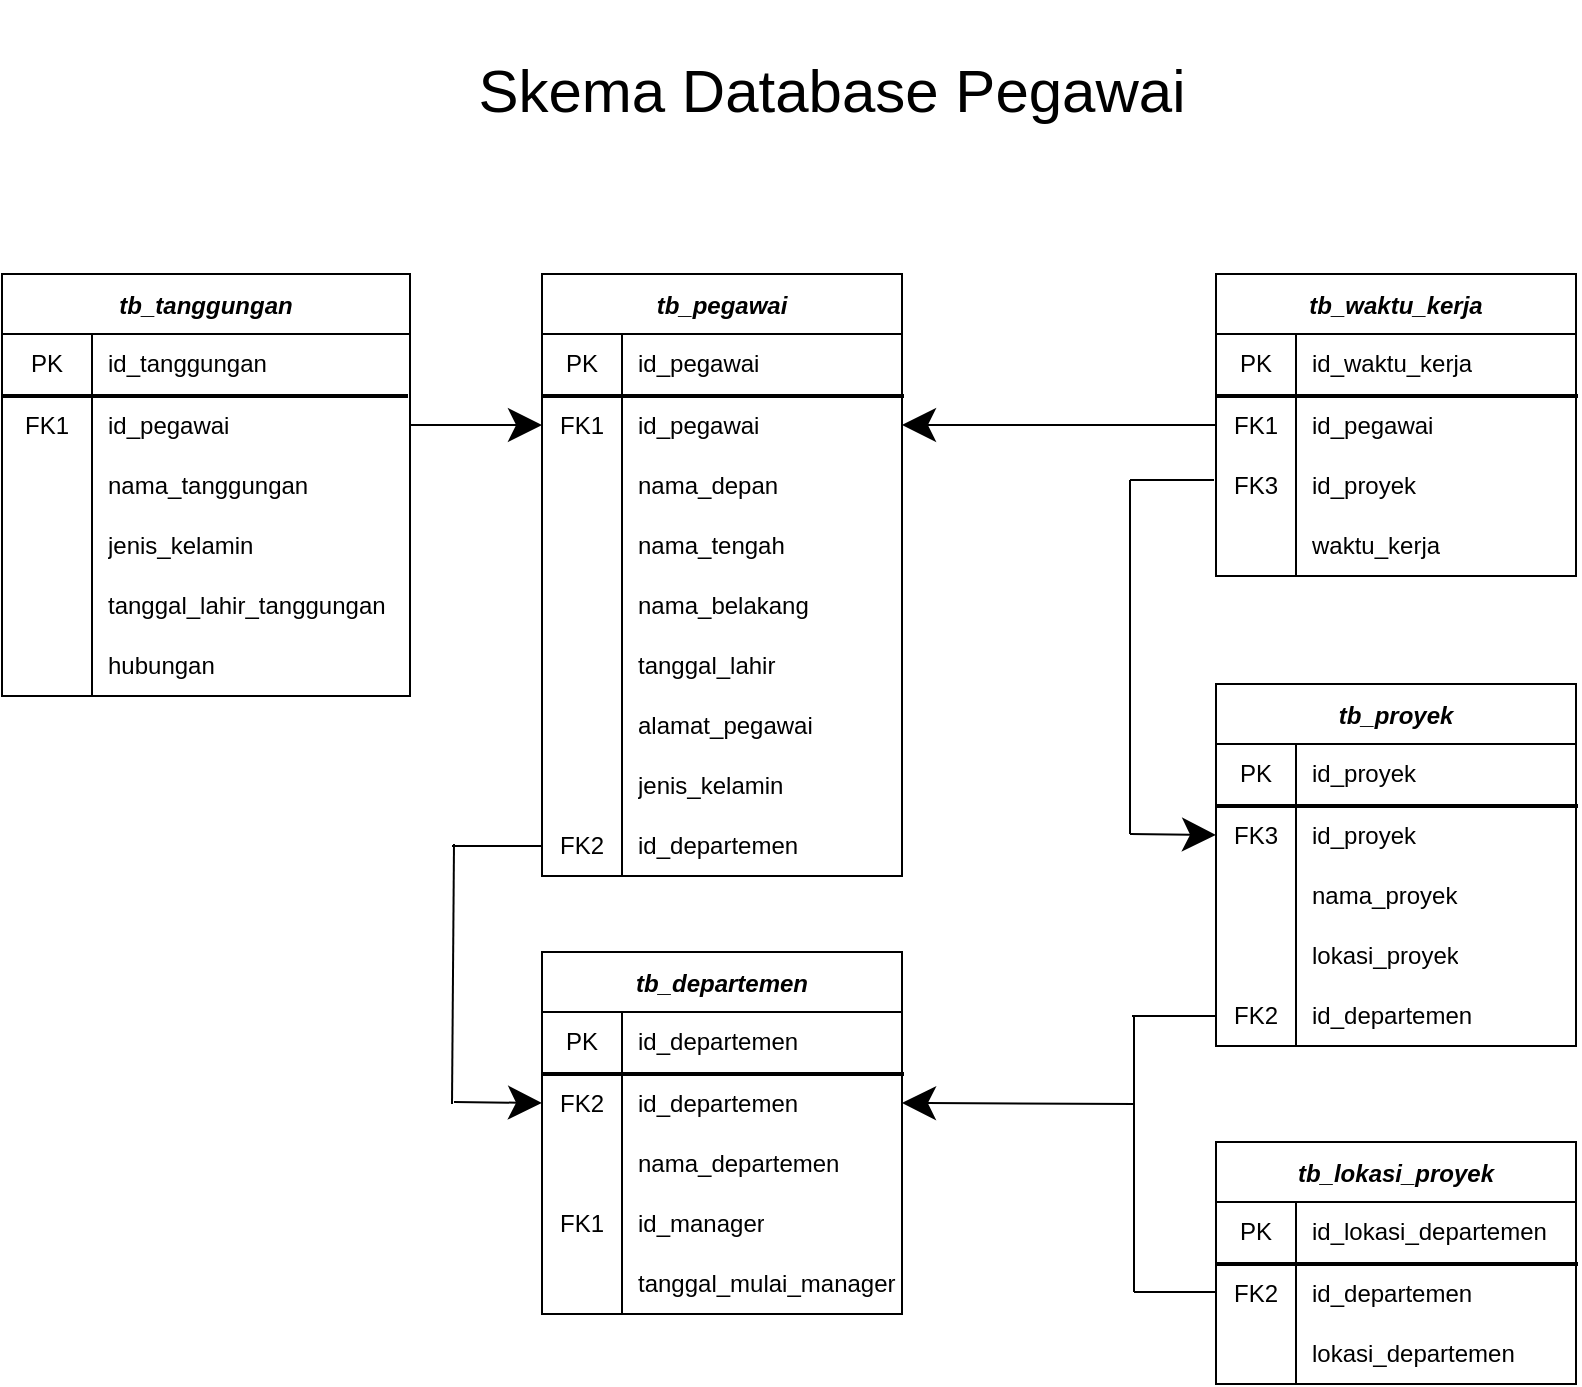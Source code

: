 <mxfile version="20.0.1" type="device"><diagram id="-QRa7vl0ygYsbBkLbQ8L" name="Page-1"><mxGraphModel dx="2530" dy="1202" grid="0" gridSize="10" guides="1" tooltips="1" connect="1" arrows="1" fold="1" page="0" pageScale="1" pageWidth="850" pageHeight="1100" math="0" shadow="0"><root><mxCell id="0"/><mxCell id="1" parent="0"/><object label="tb_pegawai" aaa="asd" id="Nwo6cIF5QqgV72W6_-ZC-4"><mxCell style="shape=table;startSize=30;container=2;collapsible=0;childLayout=tableLayout;fixedRows=1;rowLines=0;fontStyle=3;hachureGap=4;" vertex="1" parent="1"><mxGeometry x="-180" y="14" width="180" height="301" as="geometry"/></mxCell></object><mxCell id="Nwo6cIF5QqgV72W6_-ZC-5" value="" style="shape=tableRow;horizontal=0;startSize=0;swimlaneHead=0;swimlaneBody=0;top=0;left=0;bottom=0;right=0;collapsible=0;dropTarget=0;fillColor=none;points=[[0,0.5],[1,0.5]];portConstraint=eastwest;hachureGap=4;" vertex="1" parent="Nwo6cIF5QqgV72W6_-ZC-4"><mxGeometry y="30" width="180" height="30" as="geometry"/></mxCell><mxCell id="Nwo6cIF5QqgV72W6_-ZC-6" value="PK" style="shape=partialRectangle;html=1;whiteSpace=wrap;connectable=0;fillColor=none;top=0;left=0;bottom=0;right=0;overflow=hidden;pointerEvents=1;hachureGap=4;" vertex="1" parent="Nwo6cIF5QqgV72W6_-ZC-5"><mxGeometry width="40" height="30" as="geometry"><mxRectangle width="40" height="30" as="alternateBounds"/></mxGeometry></mxCell><mxCell id="Nwo6cIF5QqgV72W6_-ZC-7" value="id_pegawai" style="shape=partialRectangle;html=1;whiteSpace=wrap;connectable=0;fillColor=none;top=0;left=0;bottom=0;right=0;align=left;spacingLeft=6;overflow=hidden;hachureGap=4;" vertex="1" parent="Nwo6cIF5QqgV72W6_-ZC-5"><mxGeometry x="40" width="140" height="30" as="geometry"><mxRectangle width="140" height="30" as="alternateBounds"/></mxGeometry></mxCell><mxCell id="Nwo6cIF5QqgV72W6_-ZC-8" value="" style="shape=tableRow;horizontal=0;startSize=0;swimlaneHead=0;swimlaneBody=0;top=0;left=0;bottom=0;right=0;collapsible=0;dropTarget=0;fillColor=none;points=[[0,0.5],[1,0.5]];portConstraint=eastwest;hachureGap=4;" vertex="1" parent="Nwo6cIF5QqgV72W6_-ZC-4"><mxGeometry y="60" width="180" height="31" as="geometry"/></mxCell><mxCell id="Nwo6cIF5QqgV72W6_-ZC-9" value="FK1" style="shape=partialRectangle;html=1;whiteSpace=wrap;connectable=0;fillColor=none;top=0;left=0;bottom=0;right=0;overflow=hidden;hachureGap=4;" vertex="1" parent="Nwo6cIF5QqgV72W6_-ZC-8"><mxGeometry width="40" height="31" as="geometry"><mxRectangle width="40" height="31" as="alternateBounds"/></mxGeometry></mxCell><mxCell id="Nwo6cIF5QqgV72W6_-ZC-10" value="id_pegawai" style="shape=partialRectangle;html=1;whiteSpace=wrap;connectable=0;fillColor=none;top=0;left=0;bottom=0;right=0;align=left;spacingLeft=6;overflow=hidden;hachureGap=4;" vertex="1" parent="Nwo6cIF5QqgV72W6_-ZC-8"><mxGeometry x="40" width="140" height="31" as="geometry"><mxRectangle width="140" height="31" as="alternateBounds"/></mxGeometry></mxCell><mxCell id="Nwo6cIF5QqgV72W6_-ZC-11" value="" style="shape=tableRow;horizontal=0;startSize=0;swimlaneHead=0;swimlaneBody=0;top=0;left=0;bottom=0;right=0;collapsible=0;dropTarget=0;fillColor=none;points=[[0,0.5],[1,0.5]];portConstraint=eastwest;hachureGap=4;" vertex="1" parent="Nwo6cIF5QqgV72W6_-ZC-4"><mxGeometry y="91" width="180" height="30" as="geometry"/></mxCell><mxCell id="Nwo6cIF5QqgV72W6_-ZC-12" value="" style="shape=partialRectangle;html=1;whiteSpace=wrap;connectable=0;fillColor=none;top=0;left=0;bottom=0;right=0;overflow=hidden;hachureGap=4;" vertex="1" parent="Nwo6cIF5QqgV72W6_-ZC-11"><mxGeometry width="40" height="30" as="geometry"><mxRectangle width="40" height="30" as="alternateBounds"/></mxGeometry></mxCell><mxCell id="Nwo6cIF5QqgV72W6_-ZC-13" value="nama_depan" style="shape=partialRectangle;html=1;whiteSpace=wrap;connectable=0;fillColor=none;top=0;left=0;bottom=0;right=0;align=left;spacingLeft=6;overflow=hidden;hachureGap=4;" vertex="1" parent="Nwo6cIF5QqgV72W6_-ZC-11"><mxGeometry x="40" width="140" height="30" as="geometry"><mxRectangle width="140" height="30" as="alternateBounds"/></mxGeometry></mxCell><mxCell id="Nwo6cIF5QqgV72W6_-ZC-21" style="shape=tableRow;horizontal=0;startSize=0;swimlaneHead=0;swimlaneBody=0;top=0;left=0;bottom=0;right=0;collapsible=0;dropTarget=0;fillColor=none;points=[[0,0.5],[1,0.5]];portConstraint=eastwest;hachureGap=4;" vertex="1" parent="Nwo6cIF5QqgV72W6_-ZC-4"><mxGeometry y="121" width="180" height="30" as="geometry"/></mxCell><mxCell id="Nwo6cIF5QqgV72W6_-ZC-22" style="shape=partialRectangle;html=1;whiteSpace=wrap;connectable=0;fillColor=none;top=0;left=0;bottom=0;right=0;overflow=hidden;hachureGap=4;" vertex="1" parent="Nwo6cIF5QqgV72W6_-ZC-21"><mxGeometry width="40" height="30" as="geometry"><mxRectangle width="40" height="30" as="alternateBounds"/></mxGeometry></mxCell><mxCell id="Nwo6cIF5QqgV72W6_-ZC-23" value="nama_tengah" style="shape=partialRectangle;html=1;whiteSpace=wrap;connectable=0;fillColor=none;top=0;left=0;bottom=0;right=0;align=left;spacingLeft=6;overflow=hidden;hachureGap=4;" vertex="1" parent="Nwo6cIF5QqgV72W6_-ZC-21"><mxGeometry x="40" width="140" height="30" as="geometry"><mxRectangle width="140" height="30" as="alternateBounds"/></mxGeometry></mxCell><mxCell id="Nwo6cIF5QqgV72W6_-ZC-24" style="shape=tableRow;horizontal=0;startSize=0;swimlaneHead=0;swimlaneBody=0;top=0;left=0;bottom=0;right=0;collapsible=0;dropTarget=0;fillColor=none;points=[[0,0.5],[1,0.5]];portConstraint=eastwest;hachureGap=4;" vertex="1" parent="Nwo6cIF5QqgV72W6_-ZC-4"><mxGeometry y="151" width="180" height="30" as="geometry"/></mxCell><mxCell id="Nwo6cIF5QqgV72W6_-ZC-25" style="shape=partialRectangle;html=1;whiteSpace=wrap;connectable=0;fillColor=none;top=0;left=0;bottom=0;right=0;overflow=hidden;hachureGap=4;" vertex="1" parent="Nwo6cIF5QqgV72W6_-ZC-24"><mxGeometry width="40" height="30" as="geometry"><mxRectangle width="40" height="30" as="alternateBounds"/></mxGeometry></mxCell><mxCell id="Nwo6cIF5QqgV72W6_-ZC-26" value="nama_belakang" style="shape=partialRectangle;html=1;whiteSpace=wrap;connectable=0;fillColor=none;top=0;left=0;bottom=0;right=0;align=left;spacingLeft=6;overflow=hidden;hachureGap=4;" vertex="1" parent="Nwo6cIF5QqgV72W6_-ZC-24"><mxGeometry x="40" width="140" height="30" as="geometry"><mxRectangle width="140" height="30" as="alternateBounds"/></mxGeometry></mxCell><mxCell id="Nwo6cIF5QqgV72W6_-ZC-34" style="shape=tableRow;horizontal=0;startSize=0;swimlaneHead=0;swimlaneBody=0;top=0;left=0;bottom=0;right=0;collapsible=0;dropTarget=0;fillColor=none;points=[[0,0.5],[1,0.5]];portConstraint=eastwest;hachureGap=4;" vertex="1" parent="Nwo6cIF5QqgV72W6_-ZC-4"><mxGeometry y="181" width="180" height="30" as="geometry"/></mxCell><mxCell id="Nwo6cIF5QqgV72W6_-ZC-35" style="shape=partialRectangle;html=1;whiteSpace=wrap;connectable=0;fillColor=none;top=0;left=0;bottom=0;right=0;overflow=hidden;hachureGap=4;" vertex="1" parent="Nwo6cIF5QqgV72W6_-ZC-34"><mxGeometry width="40" height="30" as="geometry"><mxRectangle width="40" height="30" as="alternateBounds"/></mxGeometry></mxCell><mxCell id="Nwo6cIF5QqgV72W6_-ZC-36" value="tanggal_lahir" style="shape=partialRectangle;html=1;whiteSpace=wrap;connectable=0;fillColor=none;top=0;left=0;bottom=0;right=0;align=left;spacingLeft=6;overflow=hidden;hachureGap=4;" vertex="1" parent="Nwo6cIF5QqgV72W6_-ZC-34"><mxGeometry x="40" width="140" height="30" as="geometry"><mxRectangle width="140" height="30" as="alternateBounds"/></mxGeometry></mxCell><mxCell id="Nwo6cIF5QqgV72W6_-ZC-38" style="shape=tableRow;horizontal=0;startSize=0;swimlaneHead=0;swimlaneBody=0;top=0;left=0;bottom=0;right=0;collapsible=0;dropTarget=0;fillColor=none;points=[[0,0.5],[1,0.5]];portConstraint=eastwest;hachureGap=4;" vertex="1" parent="Nwo6cIF5QqgV72W6_-ZC-4"><mxGeometry y="211" width="180" height="30" as="geometry"/></mxCell><mxCell id="Nwo6cIF5QqgV72W6_-ZC-39" style="shape=partialRectangle;html=1;whiteSpace=wrap;connectable=0;fillColor=none;top=0;left=0;bottom=0;right=0;overflow=hidden;hachureGap=4;" vertex="1" parent="Nwo6cIF5QqgV72W6_-ZC-38"><mxGeometry width="40" height="30" as="geometry"><mxRectangle width="40" height="30" as="alternateBounds"/></mxGeometry></mxCell><mxCell id="Nwo6cIF5QqgV72W6_-ZC-40" value="alamat_pegawai" style="shape=partialRectangle;html=1;whiteSpace=wrap;connectable=0;fillColor=none;top=0;left=0;bottom=0;right=0;align=left;spacingLeft=6;overflow=hidden;hachureGap=4;" vertex="1" parent="Nwo6cIF5QqgV72W6_-ZC-38"><mxGeometry x="40" width="140" height="30" as="geometry"><mxRectangle width="140" height="30" as="alternateBounds"/></mxGeometry></mxCell><mxCell id="Nwo6cIF5QqgV72W6_-ZC-41" style="shape=tableRow;horizontal=0;startSize=0;swimlaneHead=0;swimlaneBody=0;top=0;left=0;bottom=0;right=0;collapsible=0;dropTarget=0;fillColor=none;points=[[0,0.5],[1,0.5]];portConstraint=eastwest;hachureGap=4;" vertex="1" parent="Nwo6cIF5QqgV72W6_-ZC-4"><mxGeometry y="241" width="180" height="30" as="geometry"/></mxCell><mxCell id="Nwo6cIF5QqgV72W6_-ZC-42" style="shape=partialRectangle;html=1;whiteSpace=wrap;connectable=0;fillColor=none;top=0;left=0;bottom=0;right=0;overflow=hidden;hachureGap=4;" vertex="1" parent="Nwo6cIF5QqgV72W6_-ZC-41"><mxGeometry width="40" height="30" as="geometry"><mxRectangle width="40" height="30" as="alternateBounds"/></mxGeometry></mxCell><mxCell id="Nwo6cIF5QqgV72W6_-ZC-43" value="jenis_kelamin" style="shape=partialRectangle;html=1;whiteSpace=wrap;connectable=0;fillColor=none;top=0;left=0;bottom=0;right=0;align=left;spacingLeft=6;overflow=hidden;hachureGap=4;" vertex="1" parent="Nwo6cIF5QqgV72W6_-ZC-41"><mxGeometry x="40" width="140" height="30" as="geometry"><mxRectangle width="140" height="30" as="alternateBounds"/></mxGeometry></mxCell><mxCell id="Nwo6cIF5QqgV72W6_-ZC-44" style="shape=tableRow;horizontal=0;startSize=0;swimlaneHead=0;swimlaneBody=0;top=0;left=0;bottom=0;right=0;collapsible=0;dropTarget=0;fillColor=none;points=[[0,0.5],[1,0.5]];portConstraint=eastwest;hachureGap=4;" vertex="1" parent="Nwo6cIF5QqgV72W6_-ZC-4"><mxGeometry y="271" width="180" height="30" as="geometry"/></mxCell><mxCell id="Nwo6cIF5QqgV72W6_-ZC-45" value="FK2" style="shape=partialRectangle;html=1;whiteSpace=wrap;connectable=0;fillColor=none;top=0;left=0;bottom=0;right=0;overflow=hidden;hachureGap=4;" vertex="1" parent="Nwo6cIF5QqgV72W6_-ZC-44"><mxGeometry width="40" height="30" as="geometry"><mxRectangle width="40" height="30" as="alternateBounds"/></mxGeometry></mxCell><mxCell id="Nwo6cIF5QqgV72W6_-ZC-46" value="id_departemen" style="shape=partialRectangle;html=1;whiteSpace=wrap;connectable=0;fillColor=none;top=0;left=0;bottom=0;right=0;align=left;spacingLeft=6;overflow=hidden;hachureGap=4;" vertex="1" parent="Nwo6cIF5QqgV72W6_-ZC-44"><mxGeometry x="40" width="140" height="30" as="geometry"><mxRectangle width="140" height="30" as="alternateBounds"/></mxGeometry></mxCell><mxCell id="Nwo6cIF5QqgV72W6_-ZC-33" value="" style="line;strokeWidth=2;html=1;hachureGap=4;" vertex="1" parent="1"><mxGeometry x="-180" y="70" width="181" height="10" as="geometry"/></mxCell><object label="tb_departemen" aaa="asd" id="Nwo6cIF5QqgV72W6_-ZC-47"><mxCell style="shape=table;startSize=30;container=2;collapsible=0;childLayout=tableLayout;fixedRows=1;rowLines=0;fontStyle=3;hachureGap=4;" vertex="1" parent="1"><mxGeometry x="-180" y="353" width="180" height="181" as="geometry"/></mxCell></object><mxCell id="Nwo6cIF5QqgV72W6_-ZC-48" value="" style="shape=tableRow;horizontal=0;startSize=0;swimlaneHead=0;swimlaneBody=0;top=0;left=0;bottom=0;right=0;collapsible=0;dropTarget=0;fillColor=none;points=[[0,0.5],[1,0.5]];portConstraint=eastwest;hachureGap=4;" vertex="1" parent="Nwo6cIF5QqgV72W6_-ZC-47"><mxGeometry y="30" width="180" height="30" as="geometry"/></mxCell><mxCell id="Nwo6cIF5QqgV72W6_-ZC-49" value="PK" style="shape=partialRectangle;html=1;whiteSpace=wrap;connectable=0;fillColor=none;top=0;left=0;bottom=0;right=0;overflow=hidden;pointerEvents=1;hachureGap=4;" vertex="1" parent="Nwo6cIF5QqgV72W6_-ZC-48"><mxGeometry width="40" height="30" as="geometry"><mxRectangle width="40" height="30" as="alternateBounds"/></mxGeometry></mxCell><mxCell id="Nwo6cIF5QqgV72W6_-ZC-50" value="id_departemen" style="shape=partialRectangle;html=1;whiteSpace=wrap;connectable=0;fillColor=none;top=0;left=0;bottom=0;right=0;align=left;spacingLeft=6;overflow=hidden;hachureGap=4;" vertex="1" parent="Nwo6cIF5QqgV72W6_-ZC-48"><mxGeometry x="40" width="140" height="30" as="geometry"><mxRectangle width="140" height="30" as="alternateBounds"/></mxGeometry></mxCell><mxCell id="Nwo6cIF5QqgV72W6_-ZC-51" value="" style="shape=tableRow;horizontal=0;startSize=0;swimlaneHead=0;swimlaneBody=0;top=0;left=0;bottom=0;right=0;collapsible=0;dropTarget=0;fillColor=none;points=[[0,0.5],[1,0.5]];portConstraint=eastwest;hachureGap=4;" vertex="1" parent="Nwo6cIF5QqgV72W6_-ZC-47"><mxGeometry y="60" width="180" height="31" as="geometry"/></mxCell><mxCell id="Nwo6cIF5QqgV72W6_-ZC-52" value="FK2" style="shape=partialRectangle;html=1;whiteSpace=wrap;connectable=0;fillColor=none;top=0;left=0;bottom=0;right=0;overflow=hidden;hachureGap=4;" vertex="1" parent="Nwo6cIF5QqgV72W6_-ZC-51"><mxGeometry width="40" height="31" as="geometry"><mxRectangle width="40" height="31" as="alternateBounds"/></mxGeometry></mxCell><mxCell id="Nwo6cIF5QqgV72W6_-ZC-53" value="id_departemen" style="shape=partialRectangle;html=1;whiteSpace=wrap;connectable=0;fillColor=none;top=0;left=0;bottom=0;right=0;align=left;spacingLeft=6;overflow=hidden;hachureGap=4;" vertex="1" parent="Nwo6cIF5QqgV72W6_-ZC-51"><mxGeometry x="40" width="140" height="31" as="geometry"><mxRectangle width="140" height="31" as="alternateBounds"/></mxGeometry></mxCell><mxCell id="Nwo6cIF5QqgV72W6_-ZC-54" value="" style="shape=tableRow;horizontal=0;startSize=0;swimlaneHead=0;swimlaneBody=0;top=0;left=0;bottom=0;right=0;collapsible=0;dropTarget=0;fillColor=none;points=[[0,0.5],[1,0.5]];portConstraint=eastwest;hachureGap=4;" vertex="1" parent="Nwo6cIF5QqgV72W6_-ZC-47"><mxGeometry y="91" width="180" height="30" as="geometry"/></mxCell><mxCell id="Nwo6cIF5QqgV72W6_-ZC-55" value="" style="shape=partialRectangle;html=1;whiteSpace=wrap;connectable=0;fillColor=none;top=0;left=0;bottom=0;right=0;overflow=hidden;hachureGap=4;" vertex="1" parent="Nwo6cIF5QqgV72W6_-ZC-54"><mxGeometry width="40" height="30" as="geometry"><mxRectangle width="40" height="30" as="alternateBounds"/></mxGeometry></mxCell><mxCell id="Nwo6cIF5QqgV72W6_-ZC-56" value="nama_departemen" style="shape=partialRectangle;html=1;whiteSpace=wrap;connectable=0;fillColor=none;top=0;left=0;bottom=0;right=0;align=left;spacingLeft=6;overflow=hidden;hachureGap=4;" vertex="1" parent="Nwo6cIF5QqgV72W6_-ZC-54"><mxGeometry x="40" width="140" height="30" as="geometry"><mxRectangle width="140" height="30" as="alternateBounds"/></mxGeometry></mxCell><mxCell id="Nwo6cIF5QqgV72W6_-ZC-57" style="shape=tableRow;horizontal=0;startSize=0;swimlaneHead=0;swimlaneBody=0;top=0;left=0;bottom=0;right=0;collapsible=0;dropTarget=0;fillColor=none;points=[[0,0.5],[1,0.5]];portConstraint=eastwest;hachureGap=4;" vertex="1" parent="Nwo6cIF5QqgV72W6_-ZC-47"><mxGeometry y="121" width="180" height="30" as="geometry"/></mxCell><mxCell id="Nwo6cIF5QqgV72W6_-ZC-58" value="FK1" style="shape=partialRectangle;html=1;whiteSpace=wrap;connectable=0;fillColor=none;top=0;left=0;bottom=0;right=0;overflow=hidden;hachureGap=4;" vertex="1" parent="Nwo6cIF5QqgV72W6_-ZC-57"><mxGeometry width="40" height="30" as="geometry"><mxRectangle width="40" height="30" as="alternateBounds"/></mxGeometry></mxCell><mxCell id="Nwo6cIF5QqgV72W6_-ZC-59" value="id_manager" style="shape=partialRectangle;html=1;whiteSpace=wrap;connectable=0;fillColor=none;top=0;left=0;bottom=0;right=0;align=left;spacingLeft=6;overflow=hidden;hachureGap=4;" vertex="1" parent="Nwo6cIF5QqgV72W6_-ZC-57"><mxGeometry x="40" width="140" height="30" as="geometry"><mxRectangle width="140" height="30" as="alternateBounds"/></mxGeometry></mxCell><mxCell id="Nwo6cIF5QqgV72W6_-ZC-60" style="shape=tableRow;horizontal=0;startSize=0;swimlaneHead=0;swimlaneBody=0;top=0;left=0;bottom=0;right=0;collapsible=0;dropTarget=0;fillColor=none;points=[[0,0.5],[1,0.5]];portConstraint=eastwest;hachureGap=4;" vertex="1" parent="Nwo6cIF5QqgV72W6_-ZC-47"><mxGeometry y="151" width="180" height="30" as="geometry"/></mxCell><mxCell id="Nwo6cIF5QqgV72W6_-ZC-61" style="shape=partialRectangle;html=1;whiteSpace=wrap;connectable=0;fillColor=none;top=0;left=0;bottom=0;right=0;overflow=hidden;hachureGap=4;" vertex="1" parent="Nwo6cIF5QqgV72W6_-ZC-60"><mxGeometry width="40" height="30" as="geometry"><mxRectangle width="40" height="30" as="alternateBounds"/></mxGeometry></mxCell><mxCell id="Nwo6cIF5QqgV72W6_-ZC-62" value="tanggal_mulai_manager" style="shape=partialRectangle;html=1;whiteSpace=wrap;connectable=0;fillColor=none;top=0;left=0;bottom=0;right=0;align=left;spacingLeft=6;overflow=hidden;hachureGap=4;" vertex="1" parent="Nwo6cIF5QqgV72W6_-ZC-60"><mxGeometry x="40" width="140" height="30" as="geometry"><mxRectangle width="140" height="30" as="alternateBounds"/></mxGeometry></mxCell><mxCell id="Nwo6cIF5QqgV72W6_-ZC-75" value="" style="line;strokeWidth=2;html=1;hachureGap=4;" vertex="1" parent="1"><mxGeometry x="-180" y="409" width="181" height="10" as="geometry"/></mxCell><object label="tb_proyek" aaa="asd" id="Nwo6cIF5QqgV72W6_-ZC-76"><mxCell style="shape=table;startSize=30;container=2;collapsible=0;childLayout=tableLayout;fixedRows=1;rowLines=0;fontStyle=3;hachureGap=4;" vertex="1" parent="1"><mxGeometry x="157" y="219" width="180" height="181" as="geometry"/></mxCell></object><mxCell id="Nwo6cIF5QqgV72W6_-ZC-77" value="" style="shape=tableRow;horizontal=0;startSize=0;swimlaneHead=0;swimlaneBody=0;top=0;left=0;bottom=0;right=0;collapsible=0;dropTarget=0;fillColor=none;points=[[0,0.5],[1,0.5]];portConstraint=eastwest;hachureGap=4;" vertex="1" parent="Nwo6cIF5QqgV72W6_-ZC-76"><mxGeometry y="30" width="180" height="30" as="geometry"/></mxCell><mxCell id="Nwo6cIF5QqgV72W6_-ZC-78" value="PK" style="shape=partialRectangle;html=1;whiteSpace=wrap;connectable=0;fillColor=none;top=0;left=0;bottom=0;right=0;overflow=hidden;pointerEvents=1;hachureGap=4;" vertex="1" parent="Nwo6cIF5QqgV72W6_-ZC-77"><mxGeometry width="40" height="30" as="geometry"><mxRectangle width="40" height="30" as="alternateBounds"/></mxGeometry></mxCell><mxCell id="Nwo6cIF5QqgV72W6_-ZC-79" value="id_proyek" style="shape=partialRectangle;html=1;whiteSpace=wrap;connectable=0;fillColor=none;top=0;left=0;bottom=0;right=0;align=left;spacingLeft=6;overflow=hidden;hachureGap=4;" vertex="1" parent="Nwo6cIF5QqgV72W6_-ZC-77"><mxGeometry x="40" width="140" height="30" as="geometry"><mxRectangle width="140" height="30" as="alternateBounds"/></mxGeometry></mxCell><mxCell id="Nwo6cIF5QqgV72W6_-ZC-80" value="" style="shape=tableRow;horizontal=0;startSize=0;swimlaneHead=0;swimlaneBody=0;top=0;left=0;bottom=0;right=0;collapsible=0;dropTarget=0;fillColor=none;points=[[0,0.5],[1,0.5]];portConstraint=eastwest;hachureGap=4;" vertex="1" parent="Nwo6cIF5QqgV72W6_-ZC-76"><mxGeometry y="60" width="180" height="31" as="geometry"/></mxCell><mxCell id="Nwo6cIF5QqgV72W6_-ZC-81" value="FK3" style="shape=partialRectangle;html=1;whiteSpace=wrap;connectable=0;fillColor=none;top=0;left=0;bottom=0;right=0;overflow=hidden;hachureGap=4;" vertex="1" parent="Nwo6cIF5QqgV72W6_-ZC-80"><mxGeometry width="40" height="31" as="geometry"><mxRectangle width="40" height="31" as="alternateBounds"/></mxGeometry></mxCell><mxCell id="Nwo6cIF5QqgV72W6_-ZC-82" value="id_proyek" style="shape=partialRectangle;html=1;whiteSpace=wrap;connectable=0;fillColor=none;top=0;left=0;bottom=0;right=0;align=left;spacingLeft=6;overflow=hidden;hachureGap=4;" vertex="1" parent="Nwo6cIF5QqgV72W6_-ZC-80"><mxGeometry x="40" width="140" height="31" as="geometry"><mxRectangle width="140" height="31" as="alternateBounds"/></mxGeometry></mxCell><mxCell id="Nwo6cIF5QqgV72W6_-ZC-83" value="" style="shape=tableRow;horizontal=0;startSize=0;swimlaneHead=0;swimlaneBody=0;top=0;left=0;bottom=0;right=0;collapsible=0;dropTarget=0;fillColor=none;points=[[0,0.5],[1,0.5]];portConstraint=eastwest;hachureGap=4;" vertex="1" parent="Nwo6cIF5QqgV72W6_-ZC-76"><mxGeometry y="91" width="180" height="30" as="geometry"/></mxCell><mxCell id="Nwo6cIF5QqgV72W6_-ZC-84" value="" style="shape=partialRectangle;html=1;whiteSpace=wrap;connectable=0;fillColor=none;top=0;left=0;bottom=0;right=0;overflow=hidden;hachureGap=4;" vertex="1" parent="Nwo6cIF5QqgV72W6_-ZC-83"><mxGeometry width="40" height="30" as="geometry"><mxRectangle width="40" height="30" as="alternateBounds"/></mxGeometry></mxCell><mxCell id="Nwo6cIF5QqgV72W6_-ZC-85" value="nama_proyek" style="shape=partialRectangle;html=1;whiteSpace=wrap;connectable=0;fillColor=none;top=0;left=0;bottom=0;right=0;align=left;spacingLeft=6;overflow=hidden;hachureGap=4;" vertex="1" parent="Nwo6cIF5QqgV72W6_-ZC-83"><mxGeometry x="40" width="140" height="30" as="geometry"><mxRectangle width="140" height="30" as="alternateBounds"/></mxGeometry></mxCell><mxCell id="Nwo6cIF5QqgV72W6_-ZC-86" style="shape=tableRow;horizontal=0;startSize=0;swimlaneHead=0;swimlaneBody=0;top=0;left=0;bottom=0;right=0;collapsible=0;dropTarget=0;fillColor=none;points=[[0,0.5],[1,0.5]];portConstraint=eastwest;hachureGap=4;" vertex="1" parent="Nwo6cIF5QqgV72W6_-ZC-76"><mxGeometry y="121" width="180" height="30" as="geometry"/></mxCell><mxCell id="Nwo6cIF5QqgV72W6_-ZC-87" value="" style="shape=partialRectangle;html=1;whiteSpace=wrap;connectable=0;fillColor=none;top=0;left=0;bottom=0;right=0;overflow=hidden;hachureGap=4;" vertex="1" parent="Nwo6cIF5QqgV72W6_-ZC-86"><mxGeometry width="40" height="30" as="geometry"><mxRectangle width="40" height="30" as="alternateBounds"/></mxGeometry></mxCell><mxCell id="Nwo6cIF5QqgV72W6_-ZC-88" value="lokasi_proyek" style="shape=partialRectangle;html=1;whiteSpace=wrap;connectable=0;fillColor=none;top=0;left=0;bottom=0;right=0;align=left;spacingLeft=6;overflow=hidden;hachureGap=4;" vertex="1" parent="Nwo6cIF5QqgV72W6_-ZC-86"><mxGeometry x="40" width="140" height="30" as="geometry"><mxRectangle width="140" height="30" as="alternateBounds"/></mxGeometry></mxCell><mxCell id="Nwo6cIF5QqgV72W6_-ZC-89" style="shape=tableRow;horizontal=0;startSize=0;swimlaneHead=0;swimlaneBody=0;top=0;left=0;bottom=0;right=0;collapsible=0;dropTarget=0;fillColor=none;points=[[0,0.5],[1,0.5]];portConstraint=eastwest;hachureGap=4;" vertex="1" parent="Nwo6cIF5QqgV72W6_-ZC-76"><mxGeometry y="151" width="180" height="30" as="geometry"/></mxCell><mxCell id="Nwo6cIF5QqgV72W6_-ZC-90" value="FK2" style="shape=partialRectangle;html=1;whiteSpace=wrap;connectable=0;fillColor=none;top=0;left=0;bottom=0;right=0;overflow=hidden;hachureGap=4;" vertex="1" parent="Nwo6cIF5QqgV72W6_-ZC-89"><mxGeometry width="40" height="30" as="geometry"><mxRectangle width="40" height="30" as="alternateBounds"/></mxGeometry></mxCell><mxCell id="Nwo6cIF5QqgV72W6_-ZC-91" value="id_departemen" style="shape=partialRectangle;html=1;whiteSpace=wrap;connectable=0;fillColor=none;top=0;left=0;bottom=0;right=0;align=left;spacingLeft=6;overflow=hidden;hachureGap=4;" vertex="1" parent="Nwo6cIF5QqgV72W6_-ZC-89"><mxGeometry x="40" width="140" height="30" as="geometry"><mxRectangle width="140" height="30" as="alternateBounds"/></mxGeometry></mxCell><mxCell id="Nwo6cIF5QqgV72W6_-ZC-92" value="" style="line;strokeWidth=2;html=1;hachureGap=4;" vertex="1" parent="1"><mxGeometry x="157" y="275" width="181" height="10" as="geometry"/></mxCell><object label="tb_lokasi_proyek" aaa="asd" id="Nwo6cIF5QqgV72W6_-ZC-93"><mxCell style="shape=table;startSize=30;container=2;collapsible=0;childLayout=tableLayout;fixedRows=1;rowLines=0;fontStyle=3;hachureGap=4;" vertex="1" parent="1"><mxGeometry x="157" y="448" width="180" height="121" as="geometry"/></mxCell></object><mxCell id="Nwo6cIF5QqgV72W6_-ZC-94" value="" style="shape=tableRow;horizontal=0;startSize=0;swimlaneHead=0;swimlaneBody=0;top=0;left=0;bottom=0;right=0;collapsible=0;dropTarget=0;fillColor=none;points=[[0,0.5],[1,0.5]];portConstraint=eastwest;hachureGap=4;" vertex="1" parent="Nwo6cIF5QqgV72W6_-ZC-93"><mxGeometry y="30" width="180" height="30" as="geometry"/></mxCell><mxCell id="Nwo6cIF5QqgV72W6_-ZC-95" value="PK" style="shape=partialRectangle;html=1;whiteSpace=wrap;connectable=0;fillColor=none;top=0;left=0;bottom=0;right=0;overflow=hidden;pointerEvents=1;hachureGap=4;" vertex="1" parent="Nwo6cIF5QqgV72W6_-ZC-94"><mxGeometry width="40" height="30" as="geometry"><mxRectangle width="40" height="30" as="alternateBounds"/></mxGeometry></mxCell><mxCell id="Nwo6cIF5QqgV72W6_-ZC-96" value="id_lokasi_departemen" style="shape=partialRectangle;html=1;whiteSpace=wrap;connectable=0;fillColor=none;top=0;left=0;bottom=0;right=0;align=left;spacingLeft=6;overflow=hidden;hachureGap=4;" vertex="1" parent="Nwo6cIF5QqgV72W6_-ZC-94"><mxGeometry x="40" width="140" height="30" as="geometry"><mxRectangle width="140" height="30" as="alternateBounds"/></mxGeometry></mxCell><mxCell id="Nwo6cIF5QqgV72W6_-ZC-97" value="" style="shape=tableRow;horizontal=0;startSize=0;swimlaneHead=0;swimlaneBody=0;top=0;left=0;bottom=0;right=0;collapsible=0;dropTarget=0;fillColor=none;points=[[0,0.5],[1,0.5]];portConstraint=eastwest;hachureGap=4;" vertex="1" parent="Nwo6cIF5QqgV72W6_-ZC-93"><mxGeometry y="60" width="180" height="31" as="geometry"/></mxCell><mxCell id="Nwo6cIF5QqgV72W6_-ZC-98" value="FK2" style="shape=partialRectangle;html=1;whiteSpace=wrap;connectable=0;fillColor=none;top=0;left=0;bottom=0;right=0;overflow=hidden;hachureGap=4;" vertex="1" parent="Nwo6cIF5QqgV72W6_-ZC-97"><mxGeometry width="40" height="31" as="geometry"><mxRectangle width="40" height="31" as="alternateBounds"/></mxGeometry></mxCell><mxCell id="Nwo6cIF5QqgV72W6_-ZC-99" value="id_departemen" style="shape=partialRectangle;html=1;whiteSpace=wrap;connectable=0;fillColor=none;top=0;left=0;bottom=0;right=0;align=left;spacingLeft=6;overflow=hidden;hachureGap=4;" vertex="1" parent="Nwo6cIF5QqgV72W6_-ZC-97"><mxGeometry x="40" width="140" height="31" as="geometry"><mxRectangle width="140" height="31" as="alternateBounds"/></mxGeometry></mxCell><mxCell id="Nwo6cIF5QqgV72W6_-ZC-100" value="" style="shape=tableRow;horizontal=0;startSize=0;swimlaneHead=0;swimlaneBody=0;top=0;left=0;bottom=0;right=0;collapsible=0;dropTarget=0;fillColor=none;points=[[0,0.5],[1,0.5]];portConstraint=eastwest;hachureGap=4;" vertex="1" parent="Nwo6cIF5QqgV72W6_-ZC-93"><mxGeometry y="91" width="180" height="30" as="geometry"/></mxCell><mxCell id="Nwo6cIF5QqgV72W6_-ZC-101" value="" style="shape=partialRectangle;html=1;whiteSpace=wrap;connectable=0;fillColor=none;top=0;left=0;bottom=0;right=0;overflow=hidden;hachureGap=4;" vertex="1" parent="Nwo6cIF5QqgV72W6_-ZC-100"><mxGeometry width="40" height="30" as="geometry"><mxRectangle width="40" height="30" as="alternateBounds"/></mxGeometry></mxCell><mxCell id="Nwo6cIF5QqgV72W6_-ZC-102" value="lokasi_departemen" style="shape=partialRectangle;html=1;whiteSpace=wrap;connectable=0;fillColor=none;top=0;left=0;bottom=0;right=0;align=left;spacingLeft=6;overflow=hidden;hachureGap=4;" vertex="1" parent="Nwo6cIF5QqgV72W6_-ZC-100"><mxGeometry x="40" width="140" height="30" as="geometry"><mxRectangle width="140" height="30" as="alternateBounds"/></mxGeometry></mxCell><mxCell id="Nwo6cIF5QqgV72W6_-ZC-109" value="" style="line;strokeWidth=2;html=1;hachureGap=4;" vertex="1" parent="1"><mxGeometry x="157" y="504" width="181" height="10" as="geometry"/></mxCell><object label="tb_waktu_kerja" aaa="asd" id="Nwo6cIF5QqgV72W6_-ZC-110"><mxCell style="shape=table;startSize=30;container=2;collapsible=0;childLayout=tableLayout;fixedRows=1;rowLines=0;fontStyle=3;hachureGap=4;" vertex="1" parent="1"><mxGeometry x="157" y="14" width="180" height="151" as="geometry"/></mxCell></object><mxCell id="Nwo6cIF5QqgV72W6_-ZC-111" value="" style="shape=tableRow;horizontal=0;startSize=0;swimlaneHead=0;swimlaneBody=0;top=0;left=0;bottom=0;right=0;collapsible=0;dropTarget=0;fillColor=none;points=[[0,0.5],[1,0.5]];portConstraint=eastwest;hachureGap=4;" vertex="1" parent="Nwo6cIF5QqgV72W6_-ZC-110"><mxGeometry y="30" width="180" height="30" as="geometry"/></mxCell><mxCell id="Nwo6cIF5QqgV72W6_-ZC-112" value="PK" style="shape=partialRectangle;html=1;whiteSpace=wrap;connectable=0;fillColor=none;top=0;left=0;bottom=0;right=0;overflow=hidden;pointerEvents=1;hachureGap=4;" vertex="1" parent="Nwo6cIF5QqgV72W6_-ZC-111"><mxGeometry width="40" height="30" as="geometry"><mxRectangle width="40" height="30" as="alternateBounds"/></mxGeometry></mxCell><mxCell id="Nwo6cIF5QqgV72W6_-ZC-113" value="id_waktu_kerja" style="shape=partialRectangle;html=1;whiteSpace=wrap;connectable=0;fillColor=none;top=0;left=0;bottom=0;right=0;align=left;spacingLeft=6;overflow=hidden;hachureGap=4;" vertex="1" parent="Nwo6cIF5QqgV72W6_-ZC-111"><mxGeometry x="40" width="140" height="30" as="geometry"><mxRectangle width="140" height="30" as="alternateBounds"/></mxGeometry></mxCell><mxCell id="Nwo6cIF5QqgV72W6_-ZC-114" value="" style="shape=tableRow;horizontal=0;startSize=0;swimlaneHead=0;swimlaneBody=0;top=0;left=0;bottom=0;right=0;collapsible=0;dropTarget=0;fillColor=none;points=[[0,0.5],[1,0.5]];portConstraint=eastwest;hachureGap=4;" vertex="1" parent="Nwo6cIF5QqgV72W6_-ZC-110"><mxGeometry y="60" width="180" height="31" as="geometry"/></mxCell><mxCell id="Nwo6cIF5QqgV72W6_-ZC-115" value="FK1" style="shape=partialRectangle;html=1;whiteSpace=wrap;connectable=0;fillColor=none;top=0;left=0;bottom=0;right=0;overflow=hidden;hachureGap=4;" vertex="1" parent="Nwo6cIF5QqgV72W6_-ZC-114"><mxGeometry width="40" height="31" as="geometry"><mxRectangle width="40" height="31" as="alternateBounds"/></mxGeometry></mxCell><mxCell id="Nwo6cIF5QqgV72W6_-ZC-116" value="id_pegawai" style="shape=partialRectangle;html=1;whiteSpace=wrap;connectable=0;fillColor=none;top=0;left=0;bottom=0;right=0;align=left;spacingLeft=6;overflow=hidden;hachureGap=4;" vertex="1" parent="Nwo6cIF5QqgV72W6_-ZC-114"><mxGeometry x="40" width="140" height="31" as="geometry"><mxRectangle width="140" height="31" as="alternateBounds"/></mxGeometry></mxCell><mxCell id="Nwo6cIF5QqgV72W6_-ZC-117" value="" style="shape=tableRow;horizontal=0;startSize=0;swimlaneHead=0;swimlaneBody=0;top=0;left=0;bottom=0;right=0;collapsible=0;dropTarget=0;fillColor=none;points=[[0,0.5],[1,0.5]];portConstraint=eastwest;hachureGap=4;" vertex="1" parent="Nwo6cIF5QqgV72W6_-ZC-110"><mxGeometry y="91" width="180" height="30" as="geometry"/></mxCell><mxCell id="Nwo6cIF5QqgV72W6_-ZC-118" value="FK3" style="shape=partialRectangle;html=1;whiteSpace=wrap;connectable=0;fillColor=none;top=0;left=0;bottom=0;right=0;overflow=hidden;hachureGap=4;" vertex="1" parent="Nwo6cIF5QqgV72W6_-ZC-117"><mxGeometry width="40" height="30" as="geometry"><mxRectangle width="40" height="30" as="alternateBounds"/></mxGeometry></mxCell><mxCell id="Nwo6cIF5QqgV72W6_-ZC-119" value="id_proyek" style="shape=partialRectangle;html=1;whiteSpace=wrap;connectable=0;fillColor=none;top=0;left=0;bottom=0;right=0;align=left;spacingLeft=6;overflow=hidden;hachureGap=4;" vertex="1" parent="Nwo6cIF5QqgV72W6_-ZC-117"><mxGeometry x="40" width="140" height="30" as="geometry"><mxRectangle width="140" height="30" as="alternateBounds"/></mxGeometry></mxCell><mxCell id="Nwo6cIF5QqgV72W6_-ZC-120" style="shape=tableRow;horizontal=0;startSize=0;swimlaneHead=0;swimlaneBody=0;top=0;left=0;bottom=0;right=0;collapsible=0;dropTarget=0;fillColor=none;points=[[0,0.5],[1,0.5]];portConstraint=eastwest;hachureGap=4;" vertex="1" parent="Nwo6cIF5QqgV72W6_-ZC-110"><mxGeometry y="121" width="180" height="30" as="geometry"/></mxCell><mxCell id="Nwo6cIF5QqgV72W6_-ZC-121" value="" style="shape=partialRectangle;html=1;whiteSpace=wrap;connectable=0;fillColor=none;top=0;left=0;bottom=0;right=0;overflow=hidden;hachureGap=4;" vertex="1" parent="Nwo6cIF5QqgV72W6_-ZC-120"><mxGeometry width="40" height="30" as="geometry"><mxRectangle width="40" height="30" as="alternateBounds"/></mxGeometry></mxCell><mxCell id="Nwo6cIF5QqgV72W6_-ZC-122" value="waktu_kerja" style="shape=partialRectangle;html=1;whiteSpace=wrap;connectable=0;fillColor=none;top=0;left=0;bottom=0;right=0;align=left;spacingLeft=6;overflow=hidden;hachureGap=4;" vertex="1" parent="Nwo6cIF5QqgV72W6_-ZC-120"><mxGeometry x="40" width="140" height="30" as="geometry"><mxRectangle width="140" height="30" as="alternateBounds"/></mxGeometry></mxCell><mxCell id="Nwo6cIF5QqgV72W6_-ZC-126" value="" style="line;strokeWidth=2;html=1;hachureGap=4;" vertex="1" parent="1"><mxGeometry x="157" y="70" width="181" height="10" as="geometry"/></mxCell><object label="tb_tanggungan" aaa="asd" id="Nwo6cIF5QqgV72W6_-ZC-127"><mxCell style="shape=table;startSize=30;container=2;collapsible=0;childLayout=tableLayout;fixedRows=1;rowLines=0;fontStyle=3;hachureGap=4;" vertex="1" parent="1"><mxGeometry x="-450" y="14" width="204" height="211" as="geometry"/></mxCell></object><mxCell id="Nwo6cIF5QqgV72W6_-ZC-128" value="" style="shape=tableRow;horizontal=0;startSize=0;swimlaneHead=0;swimlaneBody=0;top=0;left=0;bottom=0;right=0;collapsible=0;dropTarget=0;fillColor=none;points=[[0,0.5],[1,0.5]];portConstraint=eastwest;hachureGap=4;" vertex="1" parent="Nwo6cIF5QqgV72W6_-ZC-127"><mxGeometry y="30" width="204" height="30" as="geometry"/></mxCell><mxCell id="Nwo6cIF5QqgV72W6_-ZC-129" value="PK" style="shape=partialRectangle;html=1;whiteSpace=wrap;connectable=0;fillColor=none;top=0;left=0;bottom=0;right=0;overflow=hidden;pointerEvents=1;hachureGap=4;" vertex="1" parent="Nwo6cIF5QqgV72W6_-ZC-128"><mxGeometry width="45" height="30" as="geometry"><mxRectangle width="45" height="30" as="alternateBounds"/></mxGeometry></mxCell><mxCell id="Nwo6cIF5QqgV72W6_-ZC-130" value="id_tanggungan" style="shape=partialRectangle;html=1;whiteSpace=wrap;connectable=0;fillColor=none;top=0;left=0;bottom=0;right=0;align=left;spacingLeft=6;overflow=hidden;hachureGap=4;" vertex="1" parent="Nwo6cIF5QqgV72W6_-ZC-128"><mxGeometry x="45" width="159" height="30" as="geometry"><mxRectangle width="159" height="30" as="alternateBounds"/></mxGeometry></mxCell><mxCell id="Nwo6cIF5QqgV72W6_-ZC-131" value="" style="shape=tableRow;horizontal=0;startSize=0;swimlaneHead=0;swimlaneBody=0;top=0;left=0;bottom=0;right=0;collapsible=0;dropTarget=0;fillColor=none;points=[[0,0.5],[1,0.5]];portConstraint=eastwest;hachureGap=4;" vertex="1" parent="Nwo6cIF5QqgV72W6_-ZC-127"><mxGeometry y="60" width="204" height="31" as="geometry"/></mxCell><mxCell id="Nwo6cIF5QqgV72W6_-ZC-132" value="FK1" style="shape=partialRectangle;html=1;whiteSpace=wrap;connectable=0;fillColor=none;top=0;left=0;bottom=0;right=0;overflow=hidden;hachureGap=4;" vertex="1" parent="Nwo6cIF5QqgV72W6_-ZC-131"><mxGeometry width="45" height="31" as="geometry"><mxRectangle width="45" height="31" as="alternateBounds"/></mxGeometry></mxCell><mxCell id="Nwo6cIF5QqgV72W6_-ZC-133" value="id_pegawai" style="shape=partialRectangle;html=1;whiteSpace=wrap;connectable=0;fillColor=none;top=0;left=0;bottom=0;right=0;align=left;spacingLeft=6;overflow=hidden;hachureGap=4;" vertex="1" parent="Nwo6cIF5QqgV72W6_-ZC-131"><mxGeometry x="45" width="159" height="31" as="geometry"><mxRectangle width="159" height="31" as="alternateBounds"/></mxGeometry></mxCell><mxCell id="Nwo6cIF5QqgV72W6_-ZC-134" value="" style="shape=tableRow;horizontal=0;startSize=0;swimlaneHead=0;swimlaneBody=0;top=0;left=0;bottom=0;right=0;collapsible=0;dropTarget=0;fillColor=none;points=[[0,0.5],[1,0.5]];portConstraint=eastwest;hachureGap=4;" vertex="1" parent="Nwo6cIF5QqgV72W6_-ZC-127"><mxGeometry y="91" width="204" height="30" as="geometry"/></mxCell><mxCell id="Nwo6cIF5QqgV72W6_-ZC-135" value="" style="shape=partialRectangle;html=1;whiteSpace=wrap;connectable=0;fillColor=none;top=0;left=0;bottom=0;right=0;overflow=hidden;hachureGap=4;" vertex="1" parent="Nwo6cIF5QqgV72W6_-ZC-134"><mxGeometry width="45" height="30" as="geometry"><mxRectangle width="45" height="30" as="alternateBounds"/></mxGeometry></mxCell><mxCell id="Nwo6cIF5QqgV72W6_-ZC-136" value="nama_tanggungan" style="shape=partialRectangle;html=1;whiteSpace=wrap;connectable=0;fillColor=none;top=0;left=0;bottom=0;right=0;align=left;spacingLeft=6;overflow=hidden;hachureGap=4;" vertex="1" parent="Nwo6cIF5QqgV72W6_-ZC-134"><mxGeometry x="45" width="159" height="30" as="geometry"><mxRectangle width="159" height="30" as="alternateBounds"/></mxGeometry></mxCell><mxCell id="Nwo6cIF5QqgV72W6_-ZC-137" style="shape=tableRow;horizontal=0;startSize=0;swimlaneHead=0;swimlaneBody=0;top=0;left=0;bottom=0;right=0;collapsible=0;dropTarget=0;fillColor=none;points=[[0,0.5],[1,0.5]];portConstraint=eastwest;hachureGap=4;" vertex="1" parent="Nwo6cIF5QqgV72W6_-ZC-127"><mxGeometry y="121" width="204" height="30" as="geometry"/></mxCell><mxCell id="Nwo6cIF5QqgV72W6_-ZC-138" value="" style="shape=partialRectangle;html=1;whiteSpace=wrap;connectable=0;fillColor=none;top=0;left=0;bottom=0;right=0;overflow=hidden;hachureGap=4;" vertex="1" parent="Nwo6cIF5QqgV72W6_-ZC-137"><mxGeometry width="45" height="30" as="geometry"><mxRectangle width="45" height="30" as="alternateBounds"/></mxGeometry></mxCell><mxCell id="Nwo6cIF5QqgV72W6_-ZC-139" value="jenis_kelamin" style="shape=partialRectangle;html=1;whiteSpace=wrap;connectable=0;fillColor=none;top=0;left=0;bottom=0;right=0;align=left;spacingLeft=6;overflow=hidden;hachureGap=4;" vertex="1" parent="Nwo6cIF5QqgV72W6_-ZC-137"><mxGeometry x="45" width="159" height="30" as="geometry"><mxRectangle width="159" height="30" as="alternateBounds"/></mxGeometry></mxCell><mxCell id="Nwo6cIF5QqgV72W6_-ZC-140" style="shape=tableRow;horizontal=0;startSize=0;swimlaneHead=0;swimlaneBody=0;top=0;left=0;bottom=0;right=0;collapsible=0;dropTarget=0;fillColor=none;points=[[0,0.5],[1,0.5]];portConstraint=eastwest;hachureGap=4;" vertex="1" parent="Nwo6cIF5QqgV72W6_-ZC-127"><mxGeometry y="151" width="204" height="30" as="geometry"/></mxCell><mxCell id="Nwo6cIF5QqgV72W6_-ZC-141" style="shape=partialRectangle;html=1;whiteSpace=wrap;connectable=0;fillColor=none;top=0;left=0;bottom=0;right=0;overflow=hidden;hachureGap=4;" vertex="1" parent="Nwo6cIF5QqgV72W6_-ZC-140"><mxGeometry width="45" height="30" as="geometry"><mxRectangle width="45" height="30" as="alternateBounds"/></mxGeometry></mxCell><mxCell id="Nwo6cIF5QqgV72W6_-ZC-142" value="tanggal_lahir_tanggungan" style="shape=partialRectangle;html=1;whiteSpace=wrap;connectable=0;fillColor=none;top=0;left=0;bottom=0;right=0;align=left;spacingLeft=6;overflow=hidden;hachureGap=4;" vertex="1" parent="Nwo6cIF5QqgV72W6_-ZC-140"><mxGeometry x="45" width="159" height="30" as="geometry"><mxRectangle width="159" height="30" as="alternateBounds"/></mxGeometry></mxCell><mxCell id="Nwo6cIF5QqgV72W6_-ZC-144" style="shape=tableRow;horizontal=0;startSize=0;swimlaneHead=0;swimlaneBody=0;top=0;left=0;bottom=0;right=0;collapsible=0;dropTarget=0;fillColor=none;points=[[0,0.5],[1,0.5]];portConstraint=eastwest;hachureGap=4;" vertex="1" parent="Nwo6cIF5QqgV72W6_-ZC-127"><mxGeometry y="181" width="204" height="30" as="geometry"/></mxCell><mxCell id="Nwo6cIF5QqgV72W6_-ZC-145" style="shape=partialRectangle;html=1;whiteSpace=wrap;connectable=0;fillColor=none;top=0;left=0;bottom=0;right=0;overflow=hidden;hachureGap=4;" vertex="1" parent="Nwo6cIF5QqgV72W6_-ZC-144"><mxGeometry width="45" height="30" as="geometry"><mxRectangle width="45" height="30" as="alternateBounds"/></mxGeometry></mxCell><mxCell id="Nwo6cIF5QqgV72W6_-ZC-146" value="hubungan" style="shape=partialRectangle;html=1;whiteSpace=wrap;connectable=0;fillColor=none;top=0;left=0;bottom=0;right=0;align=left;spacingLeft=6;overflow=hidden;hachureGap=4;" vertex="1" parent="Nwo6cIF5QqgV72W6_-ZC-144"><mxGeometry x="45" width="159" height="30" as="geometry"><mxRectangle width="159" height="30" as="alternateBounds"/></mxGeometry></mxCell><mxCell id="Nwo6cIF5QqgV72W6_-ZC-143" value="" style="line;strokeWidth=2;html=1;hachureGap=4;" vertex="1" parent="1"><mxGeometry x="-450" y="70" width="203" height="10" as="geometry"/></mxCell><mxCell id="Nwo6cIF5QqgV72W6_-ZC-149" value="" style="endArrow=classic;html=1;rounded=0;startSize=14;endSize=14;sourcePerimeterSpacing=8;targetPerimeterSpacing=8;curved=1;entryX=0;entryY=0.5;entryDx=0;entryDy=0;exitX=1;exitY=0.5;exitDx=0;exitDy=0;" edge="1" parent="1" source="Nwo6cIF5QqgV72W6_-ZC-131" target="Nwo6cIF5QqgV72W6_-ZC-8"><mxGeometry width="50" height="50" relative="1" as="geometry"><mxPoint x="-5" y="147" as="sourcePoint"/><mxPoint x="45" y="97" as="targetPoint"/></mxGeometry></mxCell><mxCell id="Nwo6cIF5QqgV72W6_-ZC-150" value="" style="endArrow=none;html=1;rounded=0;startSize=14;endSize=14;sourcePerimeterSpacing=8;targetPerimeterSpacing=8;curved=1;" edge="1" parent="1"><mxGeometry width="50" height="50" relative="1" as="geometry"><mxPoint x="-225" y="429" as="sourcePoint"/><mxPoint x="-224" y="299" as="targetPoint"/></mxGeometry></mxCell><mxCell id="Nwo6cIF5QqgV72W6_-ZC-153" value="" style="endArrow=classic;html=1;rounded=0;startSize=14;endSize=14;sourcePerimeterSpacing=8;targetPerimeterSpacing=8;curved=1;entryX=0;entryY=0.5;entryDx=0;entryDy=0;" edge="1" parent="1" target="Nwo6cIF5QqgV72W6_-ZC-51"><mxGeometry width="50" height="50" relative="1" as="geometry"><mxPoint x="-224" y="428" as="sourcePoint"/><mxPoint x="-101" y="338" as="targetPoint"/></mxGeometry></mxCell><mxCell id="Nwo6cIF5QqgV72W6_-ZC-154" value="" style="endArrow=none;html=1;rounded=0;startSize=14;endSize=14;sourcePerimeterSpacing=8;targetPerimeterSpacing=8;curved=1;entryX=0;entryY=0.5;entryDx=0;entryDy=0;" edge="1" parent="1" target="Nwo6cIF5QqgV72W6_-ZC-44"><mxGeometry width="50" height="50" relative="1" as="geometry"><mxPoint x="-225" y="300" as="sourcePoint"/><mxPoint x="-101" y="290" as="targetPoint"/></mxGeometry></mxCell><mxCell id="Nwo6cIF5QqgV72W6_-ZC-155" value="" style="endArrow=none;html=1;rounded=0;startSize=14;endSize=14;sourcePerimeterSpacing=8;targetPerimeterSpacing=8;curved=1;" edge="1" parent="1"><mxGeometry width="50" height="50" relative="1" as="geometry"><mxPoint x="116" y="523" as="sourcePoint"/><mxPoint x="116" y="385" as="targetPoint"/></mxGeometry></mxCell><mxCell id="Nwo6cIF5QqgV72W6_-ZC-156" value="" style="endArrow=none;html=1;rounded=0;startSize=14;endSize=14;sourcePerimeterSpacing=8;targetPerimeterSpacing=8;curved=1;entryX=0;entryY=0.5;entryDx=0;entryDy=0;" edge="1" parent="1" target="Nwo6cIF5QqgV72W6_-ZC-89"><mxGeometry width="50" height="50" relative="1" as="geometry"><mxPoint x="115" y="385" as="sourcePoint"/><mxPoint x="99" y="415" as="targetPoint"/></mxGeometry></mxCell><mxCell id="Nwo6cIF5QqgV72W6_-ZC-157" value="" style="endArrow=none;html=1;rounded=0;startSize=14;endSize=14;sourcePerimeterSpacing=8;targetPerimeterSpacing=8;curved=1;" edge="1" parent="1"><mxGeometry width="50" height="50" relative="1" as="geometry"><mxPoint x="116" y="523" as="sourcePoint"/><mxPoint x="157" y="523" as="targetPoint"/></mxGeometry></mxCell><mxCell id="Nwo6cIF5QqgV72W6_-ZC-158" value="" style="endArrow=classic;html=1;rounded=0;startSize=14;endSize=14;sourcePerimeterSpacing=8;targetPerimeterSpacing=8;curved=1;entryX=1;entryY=0.5;entryDx=0;entryDy=0;" edge="1" parent="1" target="Nwo6cIF5QqgV72W6_-ZC-51"><mxGeometry width="50" height="50" relative="1" as="geometry"><mxPoint x="116" y="429" as="sourcePoint"/><mxPoint x="177" y="334" as="targetPoint"/></mxGeometry></mxCell><mxCell id="Nwo6cIF5QqgV72W6_-ZC-159" value="" style="endArrow=none;html=1;rounded=0;startSize=14;endSize=14;sourcePerimeterSpacing=8;targetPerimeterSpacing=8;curved=1;" edge="1" parent="1"><mxGeometry width="50" height="50" relative="1" as="geometry"><mxPoint x="114" y="294" as="sourcePoint"/><mxPoint x="114" y="117" as="targetPoint"/></mxGeometry></mxCell><mxCell id="Nwo6cIF5QqgV72W6_-ZC-160" value="" style="endArrow=none;html=1;rounded=0;startSize=14;endSize=14;sourcePerimeterSpacing=8;targetPerimeterSpacing=8;curved=1;" edge="1" parent="1"><mxGeometry width="50" height="50" relative="1" as="geometry"><mxPoint x="114" y="117" as="sourcePoint"/><mxPoint x="156" y="117" as="targetPoint"/></mxGeometry></mxCell><mxCell id="Nwo6cIF5QqgV72W6_-ZC-161" value="" style="endArrow=classic;html=1;rounded=0;startSize=14;endSize=14;sourcePerimeterSpacing=8;targetPerimeterSpacing=8;curved=1;entryX=0;entryY=0.5;entryDx=0;entryDy=0;" edge="1" parent="1" target="Nwo6cIF5QqgV72W6_-ZC-80"><mxGeometry width="50" height="50" relative="1" as="geometry"><mxPoint x="114" y="294" as="sourcePoint"/><mxPoint x="234" y="257" as="targetPoint"/></mxGeometry></mxCell><mxCell id="Nwo6cIF5QqgV72W6_-ZC-162" value="" style="endArrow=classic;html=1;rounded=0;startSize=14;endSize=14;sourcePerimeterSpacing=8;targetPerimeterSpacing=8;curved=1;exitX=0;exitY=0.5;exitDx=0;exitDy=0;entryX=1;entryY=0.5;entryDx=0;entryDy=0;" edge="1" parent="1" source="Nwo6cIF5QqgV72W6_-ZC-114" target="Nwo6cIF5QqgV72W6_-ZC-8"><mxGeometry width="50" height="50" relative="1" as="geometry"><mxPoint x="17" y="195" as="sourcePoint"/><mxPoint x="67" y="145" as="targetPoint"/></mxGeometry></mxCell><mxCell id="Nwo6cIF5QqgV72W6_-ZC-163" value="&lt;font style=&quot;font-size: 30px;&quot;&gt;Skema Database Pegawai&lt;/font&gt;" style="text;html=1;strokeColor=none;fillColor=none;align=center;verticalAlign=middle;whiteSpace=wrap;rounded=0;hachureGap=4;" vertex="1" parent="1"><mxGeometry x="-389" y="-123" width="708" height="90" as="geometry"/></mxCell></root></mxGraphModel></diagram></mxfile>
